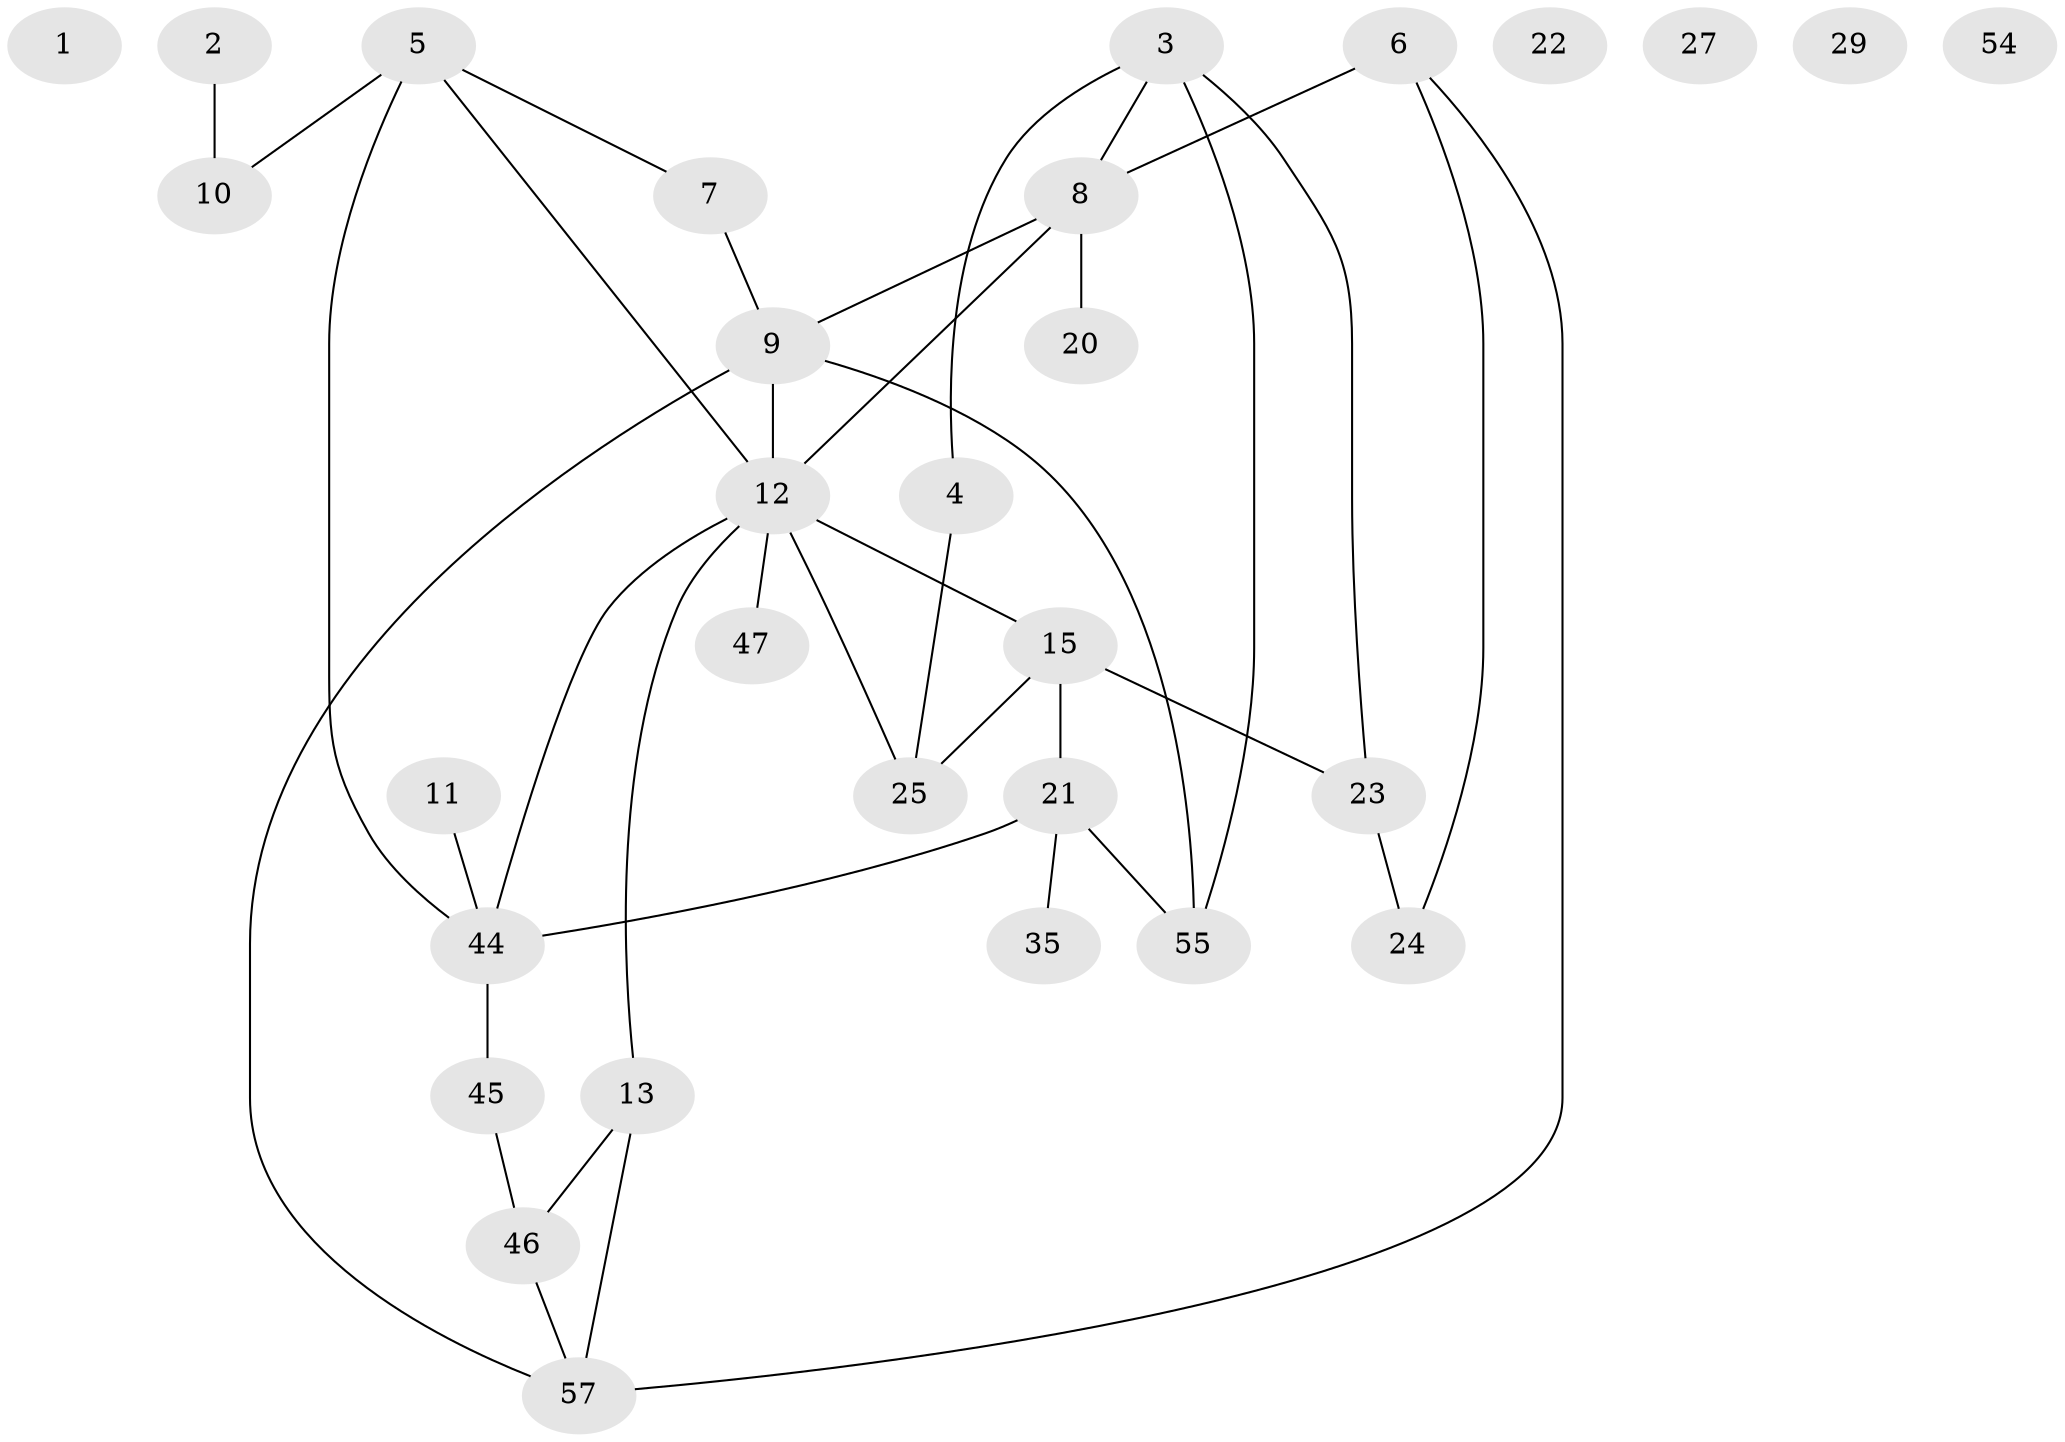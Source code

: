 // original degree distribution, {0: 0.08196721311475409, 2: 0.3442622950819672, 1: 0.19672131147540983, 4: 0.11475409836065574, 5: 0.06557377049180328, 7: 0.03278688524590164, 3: 0.16393442622950818}
// Generated by graph-tools (version 1.1) at 2025/13/03/09/25 04:13:10]
// undirected, 30 vertices, 38 edges
graph export_dot {
graph [start="1"]
  node [color=gray90,style=filled];
  1;
  2 [super="+32+52"];
  3 [super="+28+50"];
  4 [super="+60"];
  5 [super="+14"];
  6 [super="+33+56"];
  7 [super="+37+38"];
  8 [super="+26+30+34"];
  9 [super="+17+36+53"];
  10;
  11 [super="+16+31"];
  12 [super="+18+39+40+41+49+58+61"];
  13 [super="+19+59"];
  15 [super="+42"];
  20;
  21 [super="+43"];
  22;
  23 [super="+51"];
  24;
  25;
  27;
  29;
  35;
  44 [super="+48"];
  45;
  46;
  47;
  54;
  55;
  57;
  2 -- 10;
  3 -- 55;
  3 -- 4;
  3 -- 8;
  3 -- 23;
  4 -- 25;
  5 -- 10;
  5 -- 44;
  5 -- 7;
  5 -- 12;
  6 -- 8 [weight=2];
  6 -- 24;
  6 -- 57;
  7 -- 9;
  8 -- 9 [weight=2];
  8 -- 20;
  8 -- 12 [weight=2];
  9 -- 57;
  9 -- 55;
  9 -- 12;
  11 -- 44;
  12 -- 25;
  12 -- 47;
  12 -- 15;
  12 -- 44;
  12 -- 13;
  13 -- 46;
  13 -- 57;
  15 -- 25;
  15 -- 23;
  15 -- 21;
  21 -- 35;
  21 -- 55;
  21 -- 44;
  23 -- 24;
  44 -- 45;
  45 -- 46;
  46 -- 57;
}
